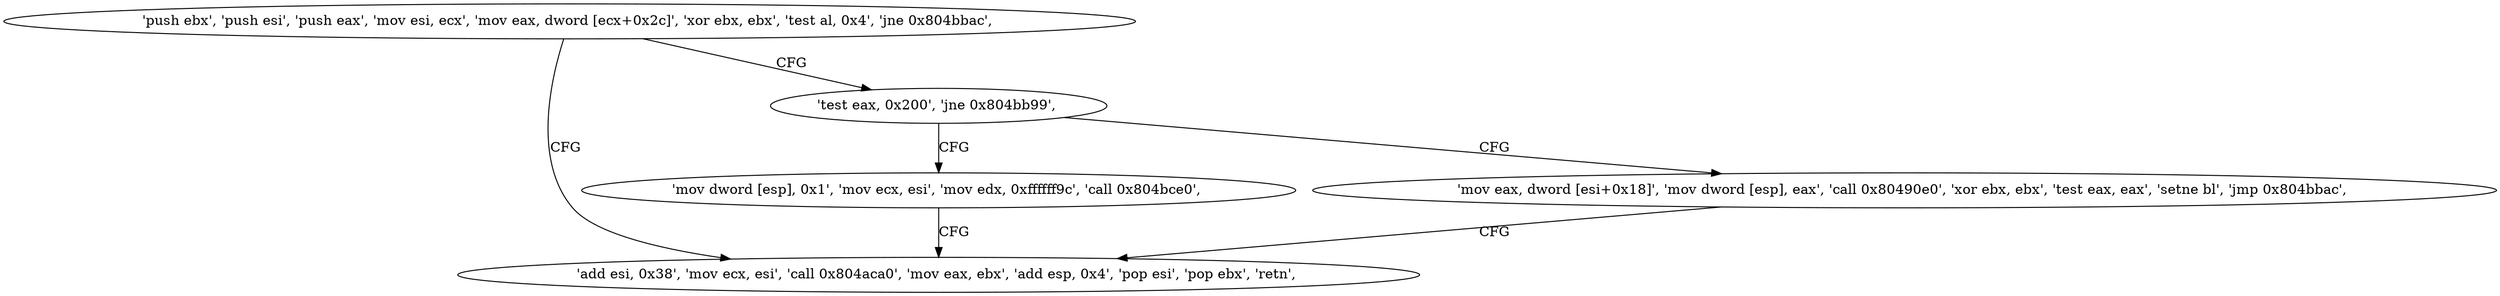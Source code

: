 digraph "func" {
"134527856" [label = "'push ebx', 'push esi', 'push eax', 'mov esi, ecx', 'mov eax, dword [ecx+0x2c]', 'xor ebx, ebx', 'test al, 0x4', 'jne 0x804bbac', " ]
"134527916" [label = "'add esi, 0x38', 'mov ecx, esi', 'call 0x804aca0', 'mov eax, ebx', 'add esp, 0x4', 'pop esi', 'pop ebx', 'retn', " ]
"134527870" [label = "'test eax, 0x200', 'jne 0x804bb99', " ]
"134527897" [label = "'mov dword [esp], 0x1', 'mov ecx, esi', 'mov edx, 0xffffff9c', 'call 0x804bce0', " ]
"134527877" [label = "'mov eax, dword [esi+0x18]', 'mov dword [esp], eax', 'call 0x80490e0', 'xor ebx, ebx', 'test eax, eax', 'setne bl', 'jmp 0x804bbac', " ]
"134527856" -> "134527916" [ label = "CFG" ]
"134527856" -> "134527870" [ label = "CFG" ]
"134527870" -> "134527897" [ label = "CFG" ]
"134527870" -> "134527877" [ label = "CFG" ]
"134527897" -> "134527916" [ label = "CFG" ]
"134527877" -> "134527916" [ label = "CFG" ]
}
